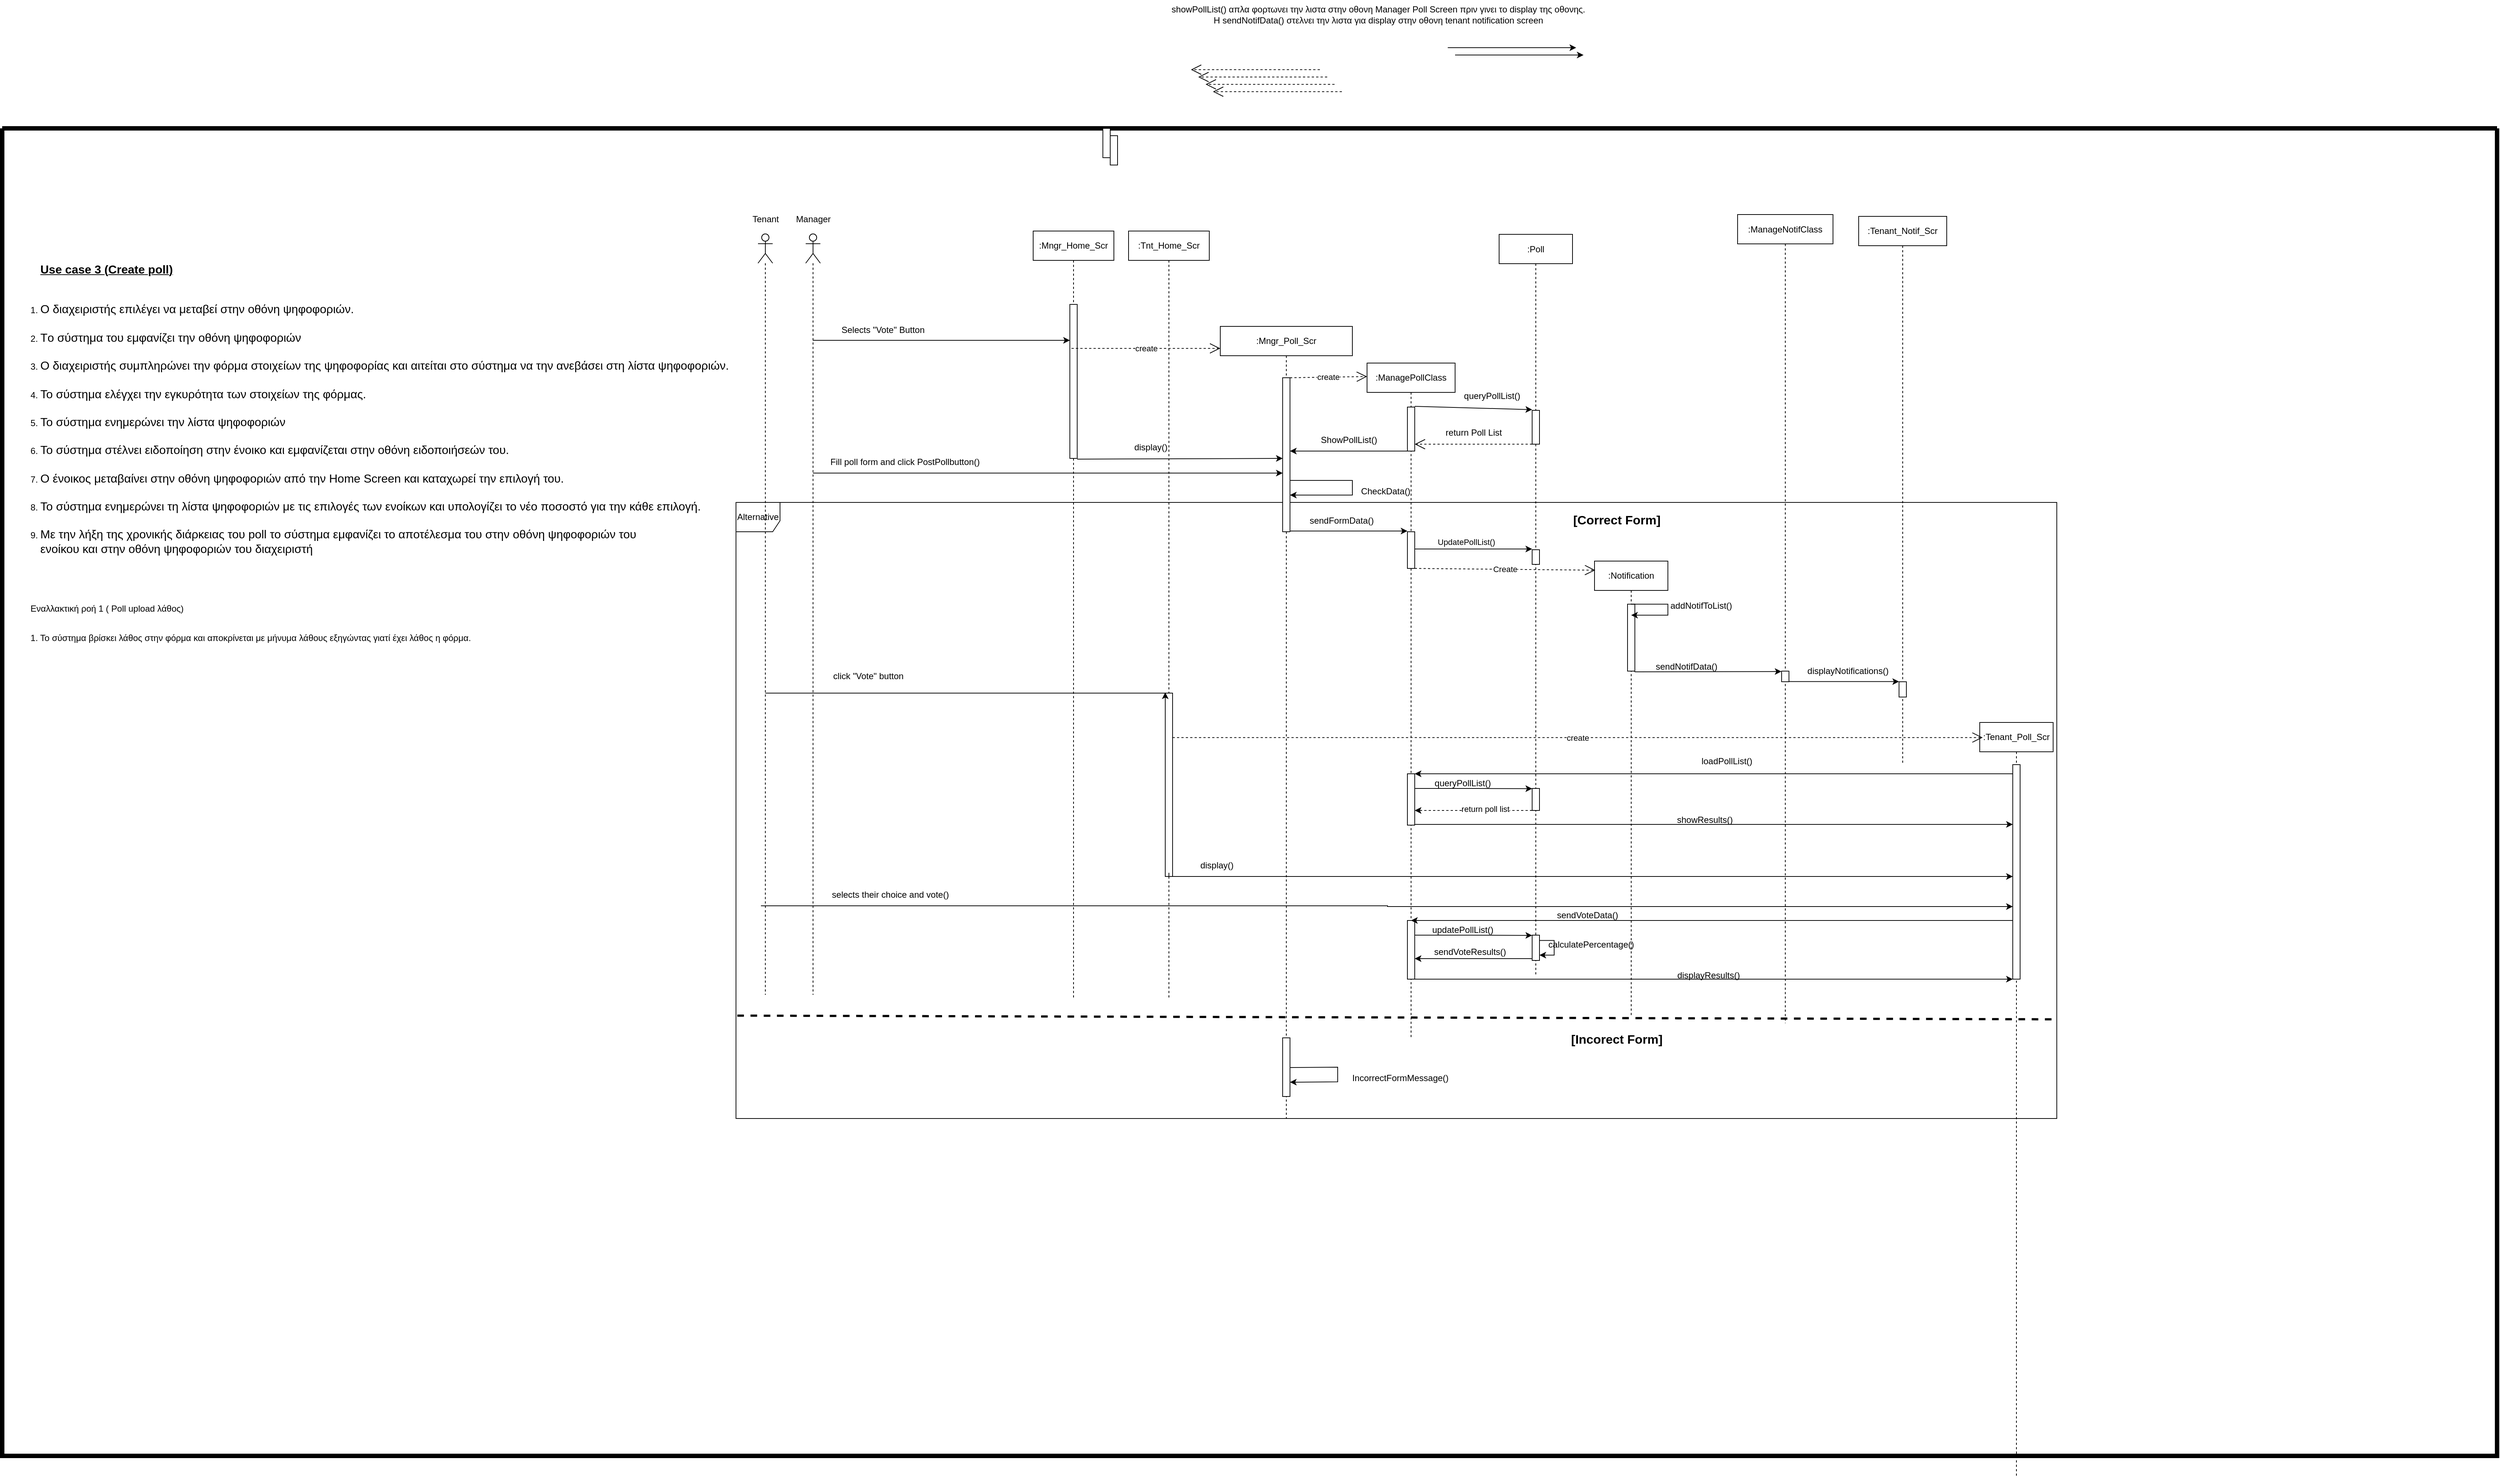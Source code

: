 <mxfile version="27.0.5">
  <diagram name="Page-1" id="coQrz9HvUkuHpYVKgYlH">
    <mxGraphModel dx="3683" dy="1966" grid="1" gridSize="10" guides="1" tooltips="1" connect="1" arrows="1" fold="1" page="1" pageScale="1" pageWidth="850" pageHeight="1100" math="0" shadow="0">
      <root>
        <mxCell id="0" />
        <mxCell id="1" parent="0" />
        <mxCell id="4DSJqVF6IeCHydDA3MtR-25" value="" style="endArrow=classic;html=1;rounded=0;entryX=0.5;entryY=0;entryDx=0;entryDy=0;entryPerimeter=0;" parent="1" edge="1">
          <mxGeometry width="50" height="50" relative="1" as="geometry">
            <mxPoint x="550" y="-180" as="sourcePoint" />
            <mxPoint x="725" y="-180" as="targetPoint" />
          </mxGeometry>
        </mxCell>
        <mxCell id="4DSJqVF6IeCHydDA3MtR-27" value="" style="endArrow=open;endSize=12;dashed=1;html=1;rounded=0;exitX=0;exitY=0.33;exitDx=0;exitDy=0;exitPerimeter=0;" parent="1" edge="1">
          <mxGeometry width="160" relative="1" as="geometry">
            <mxPoint x="375.68" y="-150.0" as="sourcePoint" />
            <mxPoint x="200.004" y="-150.0" as="targetPoint" />
          </mxGeometry>
        </mxCell>
        <mxCell id="4DSJqVF6IeCHydDA3MtR-58" value="" style="swimlane;startSize=0;strokeWidth=6;gradientColor=none;" parent="1" vertex="1">
          <mxGeometry x="-1420" y="-70" width="3400" height="1810" as="geometry" />
        </mxCell>
        <mxCell id="4DSJqVF6IeCHydDA3MtR-19" value=":Notification" style="shape=umlLifeline;perimeter=lifelinePerimeter;whiteSpace=wrap;html=1;container=1;dropTarget=0;collapsible=0;recursiveResize=0;outlineConnect=0;portConstraint=eastwest;newEdgeStyle={&quot;curved&quot;:0,&quot;rounded&quot;:0};points=[[0.01,0.02,0,0,0],[0.5,0.12,0,0,0]];" parent="4DSJqVF6IeCHydDA3MtR-58" vertex="1">
          <mxGeometry x="2170" y="590" width="100" height="620" as="geometry" />
        </mxCell>
        <mxCell id="F62w4GrTUmQ229fXhJbJ-42" value="" style="html=1;points=[[0,0,0,0,-1],[0,1,0,0,0],[1,0,0,0,-1],[1,1,0,0,0]];perimeter=orthogonalPerimeter;outlineConnect=0;targetShapes=umlLifeline;portConstraint=eastwest;newEdgeStyle={&quot;curved&quot;:0,&quot;rounded&quot;:0};" parent="4DSJqVF6IeCHydDA3MtR-19" vertex="1">
          <mxGeometry x="45" y="58.75" width="10" height="91.25" as="geometry" />
        </mxCell>
        <mxCell id="4DSJqVF6IeCHydDA3MtR-17" value=":Tenant_Notif_Scr" style="shape=umlLifeline;perimeter=lifelinePerimeter;whiteSpace=wrap;html=1;container=1;dropTarget=0;collapsible=0;recursiveResize=0;outlineConnect=0;portConstraint=eastwest;newEdgeStyle={&quot;curved&quot;:0,&quot;rounded&quot;:0};points=[[0,0.03,0,0,0]];" parent="4DSJqVF6IeCHydDA3MtR-58" vertex="1">
          <mxGeometry x="2530" y="120" width="120" height="747.5" as="geometry" />
        </mxCell>
        <mxCell id="4DSJqVF6IeCHydDA3MtR-18" value=":Tenant_Poll_Scr" style="shape=umlLifeline;perimeter=lifelinePerimeter;whiteSpace=wrap;html=1;container=1;dropTarget=0;collapsible=0;recursiveResize=0;outlineConnect=0;portConstraint=eastwest;newEdgeStyle={&quot;curved&quot;:0,&quot;rounded&quot;:0};points=[[0.04,0.02,0,0,0]];" parent="4DSJqVF6IeCHydDA3MtR-58" vertex="1">
          <mxGeometry x="2695" y="810" width="100" height="1030" as="geometry" />
        </mxCell>
        <mxCell id="F62w4GrTUmQ229fXhJbJ-16" value=":Mngr_Home_Scr" style="shape=umlLifeline;perimeter=lifelinePerimeter;whiteSpace=wrap;html=1;container=1;dropTarget=0;collapsible=0;recursiveResize=0;outlineConnect=0;portConstraint=eastwest;newEdgeStyle={&quot;curved&quot;:0,&quot;rounded&quot;:0};" parent="4DSJqVF6IeCHydDA3MtR-58" vertex="1">
          <mxGeometry x="1405" y="140" width="110" height="1047.5" as="geometry" />
        </mxCell>
        <mxCell id="F62w4GrTUmQ229fXhJbJ-17" value="" style="html=1;points=[[0,0,0,0,-1],[0,1,0,0,0],[1,0,0,0,-1],[1,1,0,0,0]];perimeter=orthogonalPerimeter;outlineConnect=0;targetShapes=umlLifeline;portConstraint=eastwest;newEdgeStyle={&quot;curved&quot;:0,&quot;rounded&quot;:0};" parent="F62w4GrTUmQ229fXhJbJ-16" vertex="1">
          <mxGeometry x="50" y="100" width="10" height="210" as="geometry" />
        </mxCell>
        <mxCell id="F62w4GrTUmQ229fXhJbJ-23" value="Selects &quot;Vote&quot; Button" style="text;html=1;align=center;verticalAlign=middle;resizable=0;points=[];autosize=1;strokeColor=none;fillColor=none;" parent="4DSJqVF6IeCHydDA3MtR-58" vertex="1">
          <mxGeometry x="1130" y="260" width="140" height="30" as="geometry" />
        </mxCell>
        <mxCell id="F62w4GrTUmQ229fXhJbJ-15" value="" style="endArrow=classic;html=1;rounded=0;exitX=1;exitY=1;exitDx=0;exitDy=0;exitPerimeter=0;entryX=0;entryY=0;entryDx=0;entryDy=-1;entryPerimeter=0;" parent="4DSJqVF6IeCHydDA3MtR-58" edge="1">
          <mxGeometry width="50" height="50" relative="1" as="geometry">
            <mxPoint x="1465.0" y="451" as="sourcePoint" />
            <mxPoint x="1745" y="450.0" as="targetPoint" />
          </mxGeometry>
        </mxCell>
        <mxCell id="F62w4GrTUmQ229fXhJbJ-25" value="create" style="endArrow=open;endSize=12;dashed=1;html=1;rounded=0;entryX=0;entryY=0.02;entryDx=0;entryDy=0;entryPerimeter=0;" parent="4DSJqVF6IeCHydDA3MtR-58" source="F62w4GrTUmQ229fXhJbJ-22" target="4DSJqVF6IeCHydDA3MtR-14" edge="1">
          <mxGeometry width="160" relative="1" as="geometry">
            <mxPoint x="1750" y="321" as="sourcePoint" />
            <mxPoint x="1910" y="320" as="targetPoint" />
          </mxGeometry>
        </mxCell>
        <mxCell id="F62w4GrTUmQ229fXhJbJ-26" value=":Poll" style="shape=umlLifeline;perimeter=lifelinePerimeter;whiteSpace=wrap;html=1;container=1;dropTarget=0;collapsible=0;recursiveResize=0;outlineConnect=0;portConstraint=eastwest;newEdgeStyle={&quot;curved&quot;:0,&quot;rounded&quot;:0};points=[[0,0.02,0,0,0]];" parent="4DSJqVF6IeCHydDA3MtR-58" vertex="1">
          <mxGeometry x="2040" y="144.5" width="100" height="1010" as="geometry" />
        </mxCell>
        <mxCell id="F62w4GrTUmQ229fXhJbJ-27" value="" style="html=1;points=[[0,0,0,0,-1],[0,1,0,0,0],[1,0,0,0,-1],[1,1,0,0,0]];perimeter=orthogonalPerimeter;outlineConnect=0;targetShapes=umlLifeline;portConstraint=eastwest;newEdgeStyle={&quot;curved&quot;:0,&quot;rounded&quot;:0};" parent="F62w4GrTUmQ229fXhJbJ-26" vertex="1">
          <mxGeometry x="45" y="240" width="10" height="46.12" as="geometry" />
        </mxCell>
        <mxCell id="F62w4GrTUmQ229fXhJbJ-37" value="" style="html=1;points=[[0,0,0,0,-1],[0,1,0,0,0],[1,0,0,0,-1],[1,1,0,0,0]];perimeter=orthogonalPerimeter;outlineConnect=0;targetShapes=umlLifeline;portConstraint=eastwest;newEdgeStyle={&quot;curved&quot;:0,&quot;rounded&quot;:0};" parent="F62w4GrTUmQ229fXhJbJ-26" vertex="1">
          <mxGeometry x="45" y="430" width="10" height="20" as="geometry" />
        </mxCell>
        <mxCell id="9UTA6uExSDnWXAiQnTBh-42" value="" style="html=1;points=[[0,0.01,0,0,0],[0,0.99,0,0,0],[1,0,0,0,0],[1,0.99,0,0,0]];perimeter=orthogonalPerimeter;outlineConnect=0;targetShapes=umlLifeline;portConstraint=eastwest;newEdgeStyle={&quot;curved&quot;:0,&quot;rounded&quot;:0};" vertex="1" parent="F62w4GrTUmQ229fXhJbJ-26">
          <mxGeometry x="45" y="955.5" width="10" height="34.5" as="geometry" />
        </mxCell>
        <mxCell id="9UTA6uExSDnWXAiQnTBh-45" style="edgeStyle=orthogonalEdgeStyle;rounded=0;orthogonalLoop=1;jettySize=auto;html=1;curved=0;" edge="1" parent="F62w4GrTUmQ229fXhJbJ-26" source="9UTA6uExSDnWXAiQnTBh-42" target="9UTA6uExSDnWXAiQnTBh-42">
          <mxGeometry relative="1" as="geometry" />
        </mxCell>
        <mxCell id="F62w4GrTUmQ229fXhJbJ-14" value="" style="endArrow=classic;html=1;rounded=0;entryX=0;entryY=0;entryDx=0;entryDy=-1;entryPerimeter=0;exitX=1;exitY=0;exitDx=0;exitDy=-1;exitPerimeter=0;" parent="4DSJqVF6IeCHydDA3MtR-58" source="F62w4GrTUmQ229fXhJbJ-21" target="F62w4GrTUmQ229fXhJbJ-27" edge="1">
          <mxGeometry width="50" height="50" relative="1" as="geometry">
            <mxPoint x="1920" y="380" as="sourcePoint" />
            <mxPoint x="2090" y="380" as="targetPoint" />
          </mxGeometry>
        </mxCell>
        <mxCell id="F62w4GrTUmQ229fXhJbJ-28" value="queryPollList()" style="text;html=1;align=center;verticalAlign=middle;resizable=0;points=[];autosize=1;strokeColor=none;fillColor=none;" parent="4DSJqVF6IeCHydDA3MtR-58" vertex="1">
          <mxGeometry x="1980" y="350" width="100" height="30" as="geometry" />
        </mxCell>
        <mxCell id="F62w4GrTUmQ229fXhJbJ-10" value="" style="endArrow=open;endSize=12;dashed=1;html=1;rounded=0;exitX=0;exitY=1;exitDx=0;exitDy=0;exitPerimeter=0;" parent="4DSJqVF6IeCHydDA3MtR-58" source="F62w4GrTUmQ229fXhJbJ-27" target="F62w4GrTUmQ229fXhJbJ-21" edge="1">
          <mxGeometry width="160" relative="1" as="geometry">
            <mxPoint x="2315.68" y="400.0" as="sourcePoint" />
            <mxPoint x="2140.004" y="400.0" as="targetPoint" />
          </mxGeometry>
        </mxCell>
        <mxCell id="F62w4GrTUmQ229fXhJbJ-29" value="return Poll List" style="text;html=1;align=center;verticalAlign=middle;resizable=0;points=[];autosize=1;strokeColor=none;fillColor=none;" parent="4DSJqVF6IeCHydDA3MtR-58" vertex="1">
          <mxGeometry x="1955" y="400" width="100" height="30" as="geometry" />
        </mxCell>
        <mxCell id="F62w4GrTUmQ229fXhJbJ-13" value="" style="endArrow=classic;html=1;rounded=0;exitX=0;exitY=1;exitDx=0;exitDy=0;exitPerimeter=0;" parent="4DSJqVF6IeCHydDA3MtR-58" source="F62w4GrTUmQ229fXhJbJ-21" target="F62w4GrTUmQ229fXhJbJ-22" edge="1">
          <mxGeometry width="50" height="50" relative="1" as="geometry">
            <mxPoint x="1670" y="-240" as="sourcePoint" />
            <mxPoint x="1845" y="-240" as="targetPoint" />
          </mxGeometry>
        </mxCell>
        <mxCell id="F62w4GrTUmQ229fXhJbJ-30" value="ShowPollList()" style="text;html=1;align=center;verticalAlign=middle;resizable=0;points=[];autosize=1;strokeColor=none;fillColor=none;" parent="4DSJqVF6IeCHydDA3MtR-58" vertex="1">
          <mxGeometry x="1785" y="410" width="100" height="30" as="geometry" />
        </mxCell>
        <mxCell id="F62w4GrTUmQ229fXhJbJ-12" value="" style="endArrow=classic;html=1;rounded=0;" parent="4DSJqVF6IeCHydDA3MtR-58" edge="1">
          <mxGeometry width="50" height="50" relative="1" as="geometry">
            <mxPoint x="1104.894" y="470" as="sourcePoint" />
            <mxPoint x="1745.0" y="470" as="targetPoint" />
          </mxGeometry>
        </mxCell>
        <mxCell id="F62w4GrTUmQ229fXhJbJ-31" value="Fill poll form and click PostPollbutton()" style="text;html=1;align=center;verticalAlign=middle;resizable=0;points=[];autosize=1;strokeColor=none;fillColor=none;" parent="4DSJqVF6IeCHydDA3MtR-58" vertex="1">
          <mxGeometry x="1115" y="440" width="230" height="30" as="geometry" />
        </mxCell>
        <mxCell id="F62w4GrTUmQ229fXhJbJ-33" value="CheckData()" style="text;html=1;align=center;verticalAlign=middle;resizable=0;points=[];autosize=1;strokeColor=none;fillColor=none;" parent="4DSJqVF6IeCHydDA3MtR-58" vertex="1">
          <mxGeometry x="1840" y="480" width="90" height="30" as="geometry" />
        </mxCell>
        <mxCell id="F62w4GrTUmQ229fXhJbJ-35" value="" style="endArrow=classic;html=1;rounded=0;entryX=0;entryY=0;entryDx=0;entryDy=-1;entryPerimeter=0;" parent="4DSJqVF6IeCHydDA3MtR-58" source="F62w4GrTUmQ229fXhJbJ-22" target="F62w4GrTUmQ229fXhJbJ-18" edge="1">
          <mxGeometry width="50" height="50" relative="1" as="geometry">
            <mxPoint x="1765" y="550" as="sourcePoint" />
            <mxPoint x="1870" y="550" as="targetPoint" />
          </mxGeometry>
        </mxCell>
        <mxCell id="F62w4GrTUmQ229fXhJbJ-34" value="" style="endArrow=classic;html=1;rounded=0;entryX=0;entryY=0;entryDx=0;entryDy=-1;entryPerimeter=0;" parent="4DSJqVF6IeCHydDA3MtR-58" edge="1" target="F62w4GrTUmQ229fXhJbJ-37" source="F62w4GrTUmQ229fXhJbJ-18">
          <mxGeometry width="50" height="50" relative="1" as="geometry">
            <mxPoint x="1930" y="574" as="sourcePoint" />
            <mxPoint x="2095" y="570" as="targetPoint" />
          </mxGeometry>
        </mxCell>
        <mxCell id="F62w4GrTUmQ229fXhJbJ-38" value="UpdatePollList()" style="edgeLabel;html=1;align=center;verticalAlign=middle;resizable=0;points=[];" parent="F62w4GrTUmQ229fXhJbJ-34" vertex="1" connectable="0">
          <mxGeometry x="-0.115" y="10" relative="1" as="geometry">
            <mxPoint x="-1" as="offset" />
          </mxGeometry>
        </mxCell>
        <mxCell id="F62w4GrTUmQ229fXhJbJ-39" value="Create" style="endArrow=open;endSize=12;dashed=1;html=1;rounded=0;entryX=0.01;entryY=0.02;entryDx=0;entryDy=0;entryPerimeter=0;exitX=1;exitY=1;exitDx=0;exitDy=0;exitPerimeter=0;" parent="4DSJqVF6IeCHydDA3MtR-58" source="F62w4GrTUmQ229fXhJbJ-18" target="4DSJqVF6IeCHydDA3MtR-19" edge="1">
          <mxGeometry width="160" relative="1" as="geometry">
            <mxPoint x="1970" y="610" as="sourcePoint" />
            <mxPoint x="2140" y="610" as="targetPoint" />
          </mxGeometry>
        </mxCell>
        <mxCell id="F62w4GrTUmQ229fXhJbJ-40" style="edgeStyle=orthogonalEdgeStyle;rounded=0;orthogonalLoop=1;jettySize=auto;html=1;curved=0;exitX=1;exitY=0;exitDx=0;exitDy=5;exitPerimeter=0;" parent="4DSJqVF6IeCHydDA3MtR-58" edge="1">
          <mxGeometry relative="1" as="geometry">
            <mxPoint x="2220" y="648.75" as="sourcePoint" />
            <mxPoint x="2220" y="663.75" as="targetPoint" />
            <Array as="points">
              <mxPoint x="2270" y="648.75" />
              <mxPoint x="2270" y="663.75" />
              <mxPoint x="2220" y="663.75" />
            </Array>
          </mxGeometry>
        </mxCell>
        <mxCell id="F62w4GrTUmQ229fXhJbJ-41" value="addNotifToList()" style="text;html=1;align=center;verticalAlign=middle;resizable=0;points=[];autosize=1;strokeColor=none;fillColor=none;" parent="4DSJqVF6IeCHydDA3MtR-58" vertex="1">
          <mxGeometry x="2260" y="636.25" width="110" height="30" as="geometry" />
        </mxCell>
        <mxCell id="F62w4GrTUmQ229fXhJbJ-51" value=":&lt;span style=&quot;text-wrap-mode: nowrap;&quot;&gt;ManageNotifClass&lt;/span&gt;" style="shape=umlLifeline;perimeter=lifelinePerimeter;whiteSpace=wrap;html=1;container=1;dropTarget=0;collapsible=0;recursiveResize=0;outlineConnect=0;portConstraint=eastwest;newEdgeStyle={&quot;curved&quot;:0,&quot;rounded&quot;:0};" parent="4DSJqVF6IeCHydDA3MtR-58" vertex="1">
          <mxGeometry x="2365" y="117.5" width="130" height="1102.5" as="geometry" />
        </mxCell>
        <mxCell id="F62w4GrTUmQ229fXhJbJ-50" value="sendNotifData()" style="text;html=1;align=center;verticalAlign=middle;resizable=0;points=[];autosize=1;strokeColor=none;fillColor=none;" parent="4DSJqVF6IeCHydDA3MtR-58" vertex="1">
          <mxGeometry x="2240" y="718.87" width="110" height="30" as="geometry" />
        </mxCell>
        <mxCell id="F62w4GrTUmQ229fXhJbJ-52" style="edgeStyle=orthogonalEdgeStyle;rounded=0;orthogonalLoop=1;jettySize=auto;html=1;curved=0;exitX=1;exitY=1;exitDx=0;exitDy=0;exitPerimeter=0;entryX=-0.027;entryY=0.037;entryDx=0;entryDy=0;entryPerimeter=0;" parent="4DSJqVF6IeCHydDA3MtR-58" source="F62w4GrTUmQ229fXhJbJ-42" target="F62w4GrTUmQ229fXhJbJ-46" edge="1">
          <mxGeometry relative="1" as="geometry">
            <mxPoint x="2230" y="740" as="sourcePoint" />
            <mxPoint x="2430" y="740" as="targetPoint" />
            <Array as="points">
              <mxPoint x="2230" y="741" />
              <mxPoint x="2328" y="741" />
            </Array>
          </mxGeometry>
        </mxCell>
        <mxCell id="9UTA6uExSDnWXAiQnTBh-10" value="&lt;div&gt;&lt;br&gt;&lt;/div&gt;&lt;div&gt;&lt;br&gt;&lt;/div&gt;" style="edgeLabel;html=1;align=center;verticalAlign=middle;resizable=0;points=[];" vertex="1" connectable="0" parent="F62w4GrTUmQ229fXhJbJ-52">
          <mxGeometry x="0.437" relative="1" as="geometry">
            <mxPoint as="offset" />
          </mxGeometry>
        </mxCell>
        <mxCell id="F62w4GrTUmQ229fXhJbJ-49" value="displayNotifications()" style="text;html=1;align=center;verticalAlign=middle;resizable=0;points=[];autosize=1;strokeColor=none;fillColor=none;" parent="4DSJqVF6IeCHydDA3MtR-58" vertex="1">
          <mxGeometry x="2450" y="724.5" width="130" height="30" as="geometry" />
        </mxCell>
        <mxCell id="4DSJqVF6IeCHydDA3MtR-29" value="Alternative" style="shape=umlFrame;whiteSpace=wrap;html=1;pointerEvents=0;width=60;height=40;" parent="4DSJqVF6IeCHydDA3MtR-58" vertex="1">
          <mxGeometry x="1000" y="510" width="1800" height="840" as="geometry" />
        </mxCell>
        <mxCell id="4DSJqVF6IeCHydDA3MtR-31" value="" style="endArrow=none;dashed=1;html=1;rounded=0;exitX=0.001;exitY=0.833;exitDx=0;exitDy=0;exitPerimeter=0;entryX=0.999;entryY=0.839;entryDx=0;entryDy=0;entryPerimeter=0;strokeWidth=3;" parent="4DSJqVF6IeCHydDA3MtR-58" source="4DSJqVF6IeCHydDA3MtR-29" edge="1" target="4DSJqVF6IeCHydDA3MtR-29">
          <mxGeometry width="50" height="50" relative="1" as="geometry">
            <mxPoint x="1460" y="1220" as="sourcePoint" />
            <mxPoint x="2470" y="1220" as="targetPoint" />
            <Array as="points" />
          </mxGeometry>
        </mxCell>
        <mxCell id="F62w4GrTUmQ229fXhJbJ-80" value="&lt;font style=&quot;font-size: 17px;&quot;&gt;&lt;b style=&quot;&quot;&gt;[Correct Form]&lt;/b&gt;&lt;/font&gt;" style="text;html=1;align=center;verticalAlign=middle;resizable=0;points=[];autosize=1;strokeColor=none;fillColor=none;" parent="4DSJqVF6IeCHydDA3MtR-58" vertex="1">
          <mxGeometry x="2130" y="520" width="140" height="30" as="geometry" />
        </mxCell>
        <mxCell id="F62w4GrTUmQ229fXhJbJ-82" value="&lt;b style=&quot;font-size: 17px;&quot;&gt;[Incorect Form]&lt;/b&gt;" style="text;html=1;align=center;verticalAlign=middle;resizable=0;points=[];autosize=1;strokeColor=none;fillColor=none;" parent="4DSJqVF6IeCHydDA3MtR-58" vertex="1">
          <mxGeometry x="2125" y="1227.5" width="150" height="30" as="geometry" />
        </mxCell>
        <mxCell id="4DSJqVF6IeCHydDA3MtR-10" value="" style="shape=umlLifeline;perimeter=lifelinePerimeter;whiteSpace=wrap;html=1;container=1;dropTarget=0;collapsible=0;recursiveResize=0;outlineConnect=0;portConstraint=eastwest;newEdgeStyle={&quot;curved&quot;:0,&quot;rounded&quot;:0};participant=umlActor;" parent="4DSJqVF6IeCHydDA3MtR-58" vertex="1">
          <mxGeometry x="1095" y="143.87" width="20" height="1037.5" as="geometry" />
        </mxCell>
        <mxCell id="4DSJqVF6IeCHydDA3MtR-12" value="" style="shape=umlLifeline;perimeter=lifelinePerimeter;whiteSpace=wrap;html=1;container=1;dropTarget=0;collapsible=0;recursiveResize=0;outlineConnect=0;portConstraint=eastwest;newEdgeStyle={&quot;curved&quot;:0,&quot;rounded&quot;:0};participant=umlActor;points=[[0.58,0.7,0,0,0]];" parent="4DSJqVF6IeCHydDA3MtR-58" vertex="1">
          <mxGeometry x="1030" y="143.87" width="20" height="1037.5" as="geometry" />
        </mxCell>
        <mxCell id="4DSJqVF6IeCHydDA3MtR-13" value="Tenant" style="text;html=1;align=center;verticalAlign=middle;resizable=0;points=[];autosize=1;strokeColor=none;fillColor=none;" parent="4DSJqVF6IeCHydDA3MtR-58" vertex="1">
          <mxGeometry x="1010" y="108.87" width="60" height="30" as="geometry" />
        </mxCell>
        <mxCell id="4DSJqVF6IeCHydDA3MtR-23" value="" style="endArrow=classic;html=1;rounded=0;entryX=0;entryY=0;entryDx=0;entryDy=-1;entryPerimeter=0;" parent="4DSJqVF6IeCHydDA3MtR-58" edge="1">
          <mxGeometry width="50" height="50" relative="1" as="geometry">
            <mxPoint x="1104.7" y="289" as="sourcePoint" />
            <mxPoint x="1455" y="289" as="targetPoint" />
          </mxGeometry>
        </mxCell>
        <mxCell id="4DSJqVF6IeCHydDA3MtR-11" value="Manager" style="text;html=1;align=center;verticalAlign=middle;resizable=0;points=[];autosize=1;strokeColor=none;fillColor=none;" parent="4DSJqVF6IeCHydDA3MtR-58" vertex="1">
          <mxGeometry x="1070" y="108.87" width="70" height="30" as="geometry" />
        </mxCell>
        <mxCell id="9UTA6uExSDnWXAiQnTBh-2" value=":Tnt_Home_Scr" style="shape=umlLifeline;perimeter=lifelinePerimeter;whiteSpace=wrap;html=1;container=1;dropTarget=0;collapsible=0;recursiveResize=0;outlineConnect=0;portConstraint=eastwest;newEdgeStyle={&quot;curved&quot;:0,&quot;rounded&quot;:0};" vertex="1" parent="4DSJqVF6IeCHydDA3MtR-58">
          <mxGeometry x="1535" y="140" width="110" height="1047.5" as="geometry" />
        </mxCell>
        <mxCell id="9UTA6uExSDnWXAiQnTBh-13" value="" style="html=1;points=[[0,0,0,0,-1],[0,1,0,0,0],[1,0,0,0,-1],[1,1,0,0,0]];perimeter=orthogonalPerimeter;outlineConnect=0;targetShapes=umlLifeline;portConstraint=eastwest;newEdgeStyle={&quot;curved&quot;:0,&quot;rounded&quot;:0};" vertex="1" parent="9UTA6uExSDnWXAiQnTBh-2">
          <mxGeometry x="50" y="630" width="10" height="250" as="geometry" />
        </mxCell>
        <mxCell id="F62w4GrTUmQ229fXhJbJ-24" value="display()" style="text;html=1;align=center;verticalAlign=middle;resizable=0;points=[];autosize=1;strokeColor=none;fillColor=none;" parent="4DSJqVF6IeCHydDA3MtR-58" vertex="1">
          <mxGeometry x="1530" y="420" width="70" height="30" as="geometry" />
        </mxCell>
        <mxCell id="F62w4GrTUmQ229fXhJbJ-36" value="sendFormData()" style="text;html=1;align=center;verticalAlign=middle;resizable=0;points=[];autosize=1;strokeColor=none;fillColor=none;" parent="4DSJqVF6IeCHydDA3MtR-58" vertex="1">
          <mxGeometry x="1770" y="520" width="110" height="30" as="geometry" />
        </mxCell>
        <mxCell id="4DSJqVF6IeCHydDA3MtR-1" value="&lt;ol type=&quot;1&quot; start=&quot;1&quot; style=&quot;margin-top:0in&quot;&gt;&lt;font style=&quot;font-size: 16px;&quot;&gt;&lt;p class=&quot;MsoNormal&quot;&gt;&lt;b&gt;&lt;u&gt;&lt;br&gt;Use&lt;/u&gt;&lt;/b&gt;&lt;b&gt;&lt;u&gt; case&lt;/u&gt;&lt;/b&gt;&lt;b&gt;&lt;u&gt;&lt;span lang=&quot;EL&quot;&gt; 3 (&lt;/span&gt;Create&lt;/u&gt;&lt;/b&gt;&lt;b&gt;&lt;u&gt; poll&lt;/u&gt;&lt;/b&gt;&lt;span style=&quot;&quot; lang=&quot;EL&quot;&gt;&lt;u style=&quot;font-weight: bold;&quot;&gt;)&lt;/u&gt;&lt;br&gt;&lt;br&gt;&lt;/span&gt;&lt;/p&gt; &lt;/font&gt;&lt;li style=&quot;color: black;&quot; class=&quot;MsoNormal&quot;&gt;&lt;span lang=&quot;EL&quot;&gt;&lt;font style=&quot;font-size: 16px;&quot;&gt;Ο διαχειριστής επιλέγει να μεταβεί στην οθόνη ψηφοφοριών.&lt;/font&gt;&lt;/span&gt;&lt;/li&gt;&lt;font style=&quot;font-size: 16px;&quot;&gt;&lt;br&gt; &lt;/font&gt;&lt;li style=&quot;color: black;&quot; class=&quot;MsoNormal&quot;&gt;&lt;font style=&quot;font-size: 16px;&quot;&gt;T&lt;span lang=&quot;EL&quot;&gt;ο σύστημα του εμφανίζει την οθόνη ψηφοφοριών&lt;/span&gt;&lt;/font&gt;&lt;/li&gt;&lt;font style=&quot;font-size: 16px;&quot;&gt;&lt;br&gt; &lt;/font&gt;&lt;li style=&quot;color: black;&quot; class=&quot;MsoNormal&quot;&gt;&lt;span lang=&quot;EL&quot;&gt;&lt;font style=&quot;font-size: 16px;&quot;&gt;Ο διαχειριστής συμπληρώνει την φόρμα στοιχείων της ψηφοφορίας και αιτείται στο σύστημα να την ανεβάσει στη λίστα ψηφοφοριών.&lt;/font&gt;&lt;/span&gt;&lt;/li&gt;&lt;font style=&quot;font-size: 16px;&quot;&gt;&lt;br&gt; &lt;/font&gt;&lt;li style=&quot;color: black;&quot; class=&quot;MsoNormal&quot;&gt;&lt;span lang=&quot;EL&quot;&gt;&lt;font style=&quot;font-size: 16px;&quot;&gt;Το σύστημα ελέγχει την εγκυρότητα των στοιχείων της φόρμας.&lt;/font&gt;&lt;/span&gt;&lt;/li&gt;&lt;font style=&quot;font-size: 16px;&quot;&gt;&lt;br&gt; &lt;/font&gt;&lt;li style=&quot;color: black;&quot; class=&quot;MsoNormal&quot;&gt;&lt;span lang=&quot;EL&quot;&gt;&lt;font style=&quot;font-size: 16px;&quot;&gt;Το σύστημα ενημερώνει την λίστα ψηφοφοριών&lt;/font&gt;&lt;/span&gt;&lt;/li&gt;&lt;font style=&quot;font-size: 16px;&quot;&gt;&lt;br&gt; &lt;/font&gt;&lt;li style=&quot;color: black;&quot; class=&quot;MsoNormal&quot;&gt;&lt;span lang=&quot;EL&quot;&gt;&lt;font style=&quot;font-size: 16px;&quot;&gt;Το σύστημα στέλνει ειδοποίηση στην ένοικο και εμφανίζεται στην οθόνη ειδοποιήσεών του.&lt;/font&gt;&lt;/span&gt;&lt;/li&gt;&lt;font style=&quot;font-size: 16px;&quot;&gt;&lt;br&gt; &lt;/font&gt;&lt;li class=&quot;MsoNormal&quot;&gt;&lt;span style=&quot;&quot; lang=&quot;EL&quot;&gt;&lt;font style=&quot;font-size: 16px;&quot;&gt;&lt;font style=&quot;color: light-dark(rgb(0, 0, 0), rgb(255, 255, 255));&quot;&gt;Ο ένοικος μεταβαίνει στην οθόνη ψηφοφοριών από την &lt;/font&gt;&lt;font style=&quot;color: light-dark(rgb(0, 0, 0), rgb(68, 118, 255));&quot;&gt;Home Screen&lt;/font&gt;&lt;font style=&quot;color: light-dark(rgb(0, 0, 0), rgb(255, 255, 255));&quot;&gt; και καταχωρεί την επιλογή του.&lt;/font&gt;&lt;/font&gt;&lt;/span&gt;&lt;/li&gt;&lt;font style=&quot;font-size: 16px;&quot;&gt;&lt;br&gt; &lt;/font&gt;&lt;li style=&quot;color: black;&quot; class=&quot;MsoNormal&quot;&gt;&lt;span lang=&quot;EL&quot;&gt;&lt;font style=&quot;font-size: 16px;&quot;&gt;Το σύστημα ενημερώνει τη λίστα ψηφοφοριών με τις επιλογές των ενοίκων και υπολογίζει το νέο ποσοστό για την κάθε επιλογή.&lt;/font&gt;&lt;/span&gt;&lt;/li&gt;&lt;font style=&quot;font-size: 16px;&quot;&gt;&lt;br&gt; &lt;/font&gt;&lt;li style=&quot;color: black;&quot; class=&quot;MsoNormal&quot;&gt;&lt;font style=&quot;font-size: 16px;&quot;&gt;&lt;span lang=&quot;EL&quot;&gt;Με την λήξη της χρονικής διάρκειας του &lt;/span&gt;poll&lt;span lang=&quot;EL&quot;&gt; το σύστημα εμφανίζει το αποτέλεσμα του στην οθόνη ψηφοφοριών του&lt;br&gt;     ενοίκου και στην οθόνη ψηφοφοριών του διαχειριστή&lt;/span&gt;&lt;/font&gt;&lt;/li&gt;&lt;/ol&gt;&lt;div&gt;&lt;font color=&quot;#ededed&quot;&gt;&lt;span style=&quot;font-size: 16px;&quot;&gt;&lt;br&gt;&lt;/span&gt;&lt;/font&gt;&lt;/div&gt;&lt;div&gt;&lt;font color=&quot;#ededed&quot;&gt;&lt;span style=&quot;font-size: 16px;&quot;&gt;&lt;span style=&quot;white-space: pre;&quot;&gt;&#x9;&lt;/span&gt;&lt;br&gt;&lt;/span&gt;&lt;/font&gt;&lt;span style=&quot;background-color: transparent; color: black;&quot; lang=&quot;EL&quot;&gt;&lt;span style=&quot;white-space: pre;&quot;&gt;&lt;br&gt;&lt;/span&gt;&lt;/span&gt;&lt;/div&gt;&lt;div&gt;&lt;span style=&quot;background-color: transparent; color: black;&quot; lang=&quot;EL&quot;&gt;&lt;span style=&quot;white-space: pre;&quot;&gt;&#x9;&lt;/span&gt;Εναλλακτική ροή 1 ( &lt;/span&gt;&lt;span style=&quot;background-color: transparent; color: black;&quot;&gt;Poll&lt;/span&gt;&lt;span style=&quot;background-color: transparent; color: black;&quot;&gt; &lt;/span&gt;&lt;span style=&quot;background-color: transparent; color: black;&quot;&gt;upload&lt;/span&gt;&lt;span style=&quot;background-color: transparent; color: black;&quot;&gt; &lt;span lang=&quot;EL&quot;&gt;λάθος)&lt;/span&gt;&lt;/span&gt;&lt;/div&gt;&lt;br&gt;&lt;p class=&quot;MsoNormal&quot;&gt;&lt;span style=&quot;color: black;&quot; lang=&quot;EL&quot;&gt;&lt;span style=&quot;white-space: pre;&quot;&gt;&#x9;&lt;/span&gt;1. Το σύστημα βρίσκει λάθος στην φόρμα και αποκρίνεται με μήνυμα λάθους εξηγώντας γιατί έχει λάθος η φόρμα.&amp;nbsp;&lt;/span&gt;&lt;span style=&quot;color: black;&quot;&gt;&lt;/span&gt;&lt;/p&gt;&lt;ol type=&quot;1&quot; start=&quot;1&quot; style=&quot;margin-top:0in&quot;&gt;&lt;br&gt;&lt;/ol&gt;" style="text;html=1;align=left;verticalAlign=middle;resizable=0;points=[];autosize=1;strokeColor=none;fillColor=none;" parent="4DSJqVF6IeCHydDA3MtR-58" vertex="1">
          <mxGeometry x="10" y="138.87" width="1000" height="610" as="geometry" />
        </mxCell>
        <mxCell id="9UTA6uExSDnWXAiQnTBh-12" style="edgeStyle=orthogonalEdgeStyle;rounded=0;orthogonalLoop=1;jettySize=auto;html=1;curved=0;" edge="1" parent="4DSJqVF6IeCHydDA3MtR-58">
          <mxGeometry relative="1" as="geometry">
            <mxPoint x="2435" y="754.31" as="sourcePoint" />
            <mxPoint x="2585" y="754.31" as="targetPoint" />
            <Array as="points">
              <mxPoint x="2470" y="754.31" />
              <mxPoint x="2470" y="754.31" />
            </Array>
          </mxGeometry>
        </mxCell>
        <mxCell id="F62w4GrTUmQ229fXhJbJ-46" value="" style="html=1;points=[[0,0,0,0,-1],[0,1,0,0,-5],[1,0,0,0,5],[1,1,0,0,-5]];perimeter=orthogonalPerimeter;outlineConnect=0;targetShapes=umlLifeline;portConstraint=eastwest;newEdgeStyle={&quot;curved&quot;:0,&quot;rounded&quot;:0};" parent="4DSJqVF6IeCHydDA3MtR-58" vertex="1">
          <mxGeometry x="2425" y="740" width="10" height="14.5" as="geometry" />
        </mxCell>
        <mxCell id="F62w4GrTUmQ229fXhJbJ-47" value="" style="html=1;points=[[0,0.05,0,0,0],[0,1,0,0,-5],[1,0,0,0,5],[1,1,0,0,-5]];perimeter=orthogonalPerimeter;outlineConnect=0;targetShapes=umlLifeline;portConstraint=eastwest;newEdgeStyle={&quot;curved&quot;:0,&quot;rounded&quot;:0};" parent="4DSJqVF6IeCHydDA3MtR-58" vertex="1">
          <mxGeometry x="2585" y="754.5" width="10" height="20.87" as="geometry" />
        </mxCell>
        <mxCell id="9UTA6uExSDnWXAiQnTBh-14" style="edgeStyle=orthogonalEdgeStyle;rounded=0;orthogonalLoop=1;jettySize=auto;html=1;curved=0;entryX=0;entryY=0;entryDx=0;entryDy=-1;entryPerimeter=0;" edge="1" parent="4DSJqVF6IeCHydDA3MtR-58" source="4DSJqVF6IeCHydDA3MtR-12" target="9UTA6uExSDnWXAiQnTBh-13">
          <mxGeometry relative="1" as="geometry">
            <Array as="points">
              <mxPoint x="1585" y="770" />
            </Array>
          </mxGeometry>
        </mxCell>
        <mxCell id="9UTA6uExSDnWXAiQnTBh-15" value="click &quot;Vote&quot; button" style="text;html=1;align=center;verticalAlign=middle;resizable=0;points=[];autosize=1;strokeColor=none;fillColor=none;" vertex="1" parent="4DSJqVF6IeCHydDA3MtR-58">
          <mxGeometry x="1120" y="732.25" width="120" height="30" as="geometry" />
        </mxCell>
        <mxCell id="9UTA6uExSDnWXAiQnTBh-16" value="create" style="endArrow=open;endSize=12;dashed=1;html=1;rounded=0;entryX=0.04;entryY=0.02;entryDx=0;entryDy=0;entryPerimeter=0;" edge="1" parent="4DSJqVF6IeCHydDA3MtR-58" source="9UTA6uExSDnWXAiQnTBh-13" target="4DSJqVF6IeCHydDA3MtR-18">
          <mxGeometry width="160" relative="1" as="geometry">
            <mxPoint x="1593.833" y="810" as="sourcePoint" />
            <mxPoint x="2275" y="810" as="targetPoint" />
          </mxGeometry>
        </mxCell>
        <mxCell id="F62w4GrTUmQ229fXhJbJ-84" value="IncorrectFormMessage()" style="text;html=1;align=center;verticalAlign=middle;resizable=0;points=[];autosize=1;strokeColor=none;fillColor=none;" parent="4DSJqVF6IeCHydDA3MtR-58" vertex="1">
          <mxGeometry x="1830" y="1280" width="150" height="30" as="geometry" />
        </mxCell>
        <mxCell id="9UTA6uExSDnWXAiQnTBh-20" value="" style="group" vertex="1" connectable="0" parent="4DSJqVF6IeCHydDA3MtR-58">
          <mxGeometry x="1860" y="320" width="120" height="920" as="geometry" />
        </mxCell>
        <mxCell id="4DSJqVF6IeCHydDA3MtR-14" value=":ManagePollClass" style="shape=umlLifeline;perimeter=lifelinePerimeter;whiteSpace=wrap;html=1;container=0;dropTarget=0;collapsible=0;recursiveResize=0;outlineConnect=0;portConstraint=eastwest;newEdgeStyle={&quot;curved&quot;:0,&quot;rounded&quot;:0};points=[[0,0.02,0,0,0]];" parent="9UTA6uExSDnWXAiQnTBh-20" vertex="1">
          <mxGeometry width="120" height="920" as="geometry" />
        </mxCell>
        <mxCell id="F62w4GrTUmQ229fXhJbJ-21" value="" style="html=1;points=[[0,0,0,0,-1],[0,1,0,0,0],[1,0,0,0,-1],[1,1,0,0,0]];perimeter=orthogonalPerimeter;outlineConnect=0;targetShapes=umlLifeline;portConstraint=eastwest;newEdgeStyle={&quot;curved&quot;:0,&quot;rounded&quot;:0};" parent="9UTA6uExSDnWXAiQnTBh-20" vertex="1">
          <mxGeometry x="55" y="60" width="10" height="60" as="geometry" />
        </mxCell>
        <mxCell id="F62w4GrTUmQ229fXhJbJ-18" value="" style="html=1;points=[[0,0,0,0,-1],[0,1,0,0,0],[1,0,0,0,-1],[1,1,0,0,0]];perimeter=orthogonalPerimeter;outlineConnect=0;targetShapes=umlLifeline;portConstraint=eastwest;newEdgeStyle={&quot;curved&quot;:0,&quot;rounded&quot;:0};" parent="9UTA6uExSDnWXAiQnTBh-20" vertex="1">
          <mxGeometry x="55" y="230" width="10" height="50" as="geometry" />
        </mxCell>
        <mxCell id="9UTA6uExSDnWXAiQnTBh-22" value="" style="html=1;points=[[0,0.01,0,0,0],[0,0.99,0,0,0],[1,0,0,0,0],[1,0.99,0,0,0]];perimeter=orthogonalPerimeter;outlineConnect=0;targetShapes=umlLifeline;portConstraint=eastwest;newEdgeStyle={&quot;curved&quot;:0,&quot;rounded&quot;:0};" vertex="1" parent="9UTA6uExSDnWXAiQnTBh-20">
          <mxGeometry x="55" y="560" width="10" height="70" as="geometry" />
        </mxCell>
        <mxCell id="9UTA6uExSDnWXAiQnTBh-38" value="" style="html=1;points=[[0,0.01,0,0,0],[0,0.99,0,0,0],[0.9,0.69,0,0,0],[0.95,0.58,0,0,0],[1,0,0,0,0],[1,0.99,0,0,0]];perimeter=orthogonalPerimeter;outlineConnect=0;targetShapes=umlLifeline;portConstraint=eastwest;newEdgeStyle={&quot;curved&quot;:0,&quot;rounded&quot;:0};" vertex="1" parent="9UTA6uExSDnWXAiQnTBh-20">
          <mxGeometry x="55" y="760" width="10" height="80" as="geometry" />
        </mxCell>
        <mxCell id="4DSJqVF6IeCHydDA3MtR-20" value=":Mngr_Poll_Scr" style="shape=umlLifeline;perimeter=lifelinePerimeter;whiteSpace=wrap;html=1;container=0;dropTarget=0;collapsible=0;recursiveResize=0;outlineConnect=0;portConstraint=eastwest;newEdgeStyle={&quot;curved&quot;:0,&quot;rounded&quot;:0};points=[[0.01,0.01,0,0,0]];" parent="4DSJqVF6IeCHydDA3MtR-58" vertex="1">
          <mxGeometry x="1660" y="270" width="180" height="1080" as="geometry" />
        </mxCell>
        <mxCell id="9UTA6uExSDnWXAiQnTBh-1" value="" style="html=1;points=[[0,0,0,0,5],[0,1,0,0,-5],[1,0,0,0,5],[1,1,0,0,-5]];perimeter=orthogonalPerimeter;outlineConnect=0;targetShapes=umlLifeline;portConstraint=eastwest;newEdgeStyle={&quot;curved&quot;:0,&quot;rounded&quot;:0};" vertex="1" parent="4DSJqVF6IeCHydDA3MtR-20">
          <mxGeometry x="85" y="970" width="10" height="80" as="geometry" />
        </mxCell>
        <mxCell id="F62w4GrTUmQ229fXhJbJ-83" value="" style="endArrow=classic;html=1;rounded=0;" parent="4DSJqVF6IeCHydDA3MtR-20" edge="1">
          <mxGeometry width="50" height="50" relative="1" as="geometry">
            <mxPoint x="95" y="1010.5" as="sourcePoint" />
            <mxPoint x="95" y="1030.5" as="targetPoint" />
            <Array as="points">
              <mxPoint x="160" y="1010" />
              <mxPoint x="160" y="1030" />
            </Array>
          </mxGeometry>
        </mxCell>
        <mxCell id="F62w4GrTUmQ229fXhJbJ-22" value="" style="html=1;points=[[0,0,0,0,-1],[0,1,0,0,0],[1,0,0,0,-1],[1,1,0,0,0]];perimeter=orthogonalPerimeter;outlineConnect=0;targetShapes=umlLifeline;portConstraint=eastwest;newEdgeStyle={&quot;curved&quot;:0,&quot;rounded&quot;:0};" parent="4DSJqVF6IeCHydDA3MtR-58" vertex="1">
          <mxGeometry x="1745" y="340" width="10" height="210" as="geometry" />
        </mxCell>
        <mxCell id="F62w4GrTUmQ229fXhJbJ-32" value="" style="endArrow=classic;html=1;rounded=0;" parent="4DSJqVF6IeCHydDA3MtR-58" edge="1">
          <mxGeometry width="50" height="50" relative="1" as="geometry">
            <mxPoint x="1755" y="480" as="sourcePoint" />
            <mxPoint x="1755" y="500" as="targetPoint" />
            <Array as="points">
              <mxPoint x="1840" y="480" />
              <mxPoint x="1840" y="490" />
              <mxPoint x="1840" y="500" />
            </Array>
          </mxGeometry>
        </mxCell>
        <mxCell id="9UTA6uExSDnWXAiQnTBh-21" value="create" style="endArrow=open;endSize=12;dashed=1;html=1;rounded=0;entryX=0.01;entryY=0.01;entryDx=0;entryDy=0;entryPerimeter=0;" edge="1" parent="4DSJqVF6IeCHydDA3MtR-58">
          <mxGeometry width="160" relative="1" as="geometry">
            <mxPoint x="1457.271" y="300.0" as="sourcePoint" />
            <mxPoint x="1660.0" y="300.0" as="targetPoint" />
          </mxGeometry>
        </mxCell>
        <mxCell id="9UTA6uExSDnWXAiQnTBh-23" value="" style="html=1;points=[[0,0,0,0,5],[0,1,0,0,2],[1,0,0,0,5],[1,1,0,0,-5]];perimeter=orthogonalPerimeter;outlineConnect=0;targetShapes=umlLifeline;portConstraint=eastwest;newEdgeStyle={&quot;curved&quot;:0,&quot;rounded&quot;:0};" vertex="1" parent="4DSJqVF6IeCHydDA3MtR-58">
          <mxGeometry x="2740" y="867.5" width="10" height="292.5" as="geometry" />
        </mxCell>
        <mxCell id="9UTA6uExSDnWXAiQnTBh-24" style="edgeStyle=orthogonalEdgeStyle;rounded=0;orthogonalLoop=1;jettySize=auto;html=1;curved=0;entryX=1;entryY=0;entryDx=0;entryDy=0;entryPerimeter=0;" edge="1" parent="4DSJqVF6IeCHydDA3MtR-58" source="9UTA6uExSDnWXAiQnTBh-23" target="9UTA6uExSDnWXAiQnTBh-22">
          <mxGeometry relative="1" as="geometry">
            <Array as="points">
              <mxPoint x="2330" y="880" />
              <mxPoint x="2330" y="880" />
            </Array>
          </mxGeometry>
        </mxCell>
        <mxCell id="9UTA6uExSDnWXAiQnTBh-29" style="edgeStyle=orthogonalEdgeStyle;rounded=0;orthogonalLoop=1;jettySize=auto;html=1;curved=0;dashed=1;" edge="1" parent="4DSJqVF6IeCHydDA3MtR-58">
          <mxGeometry relative="1" as="geometry">
            <mxPoint x="2085" y="930" as="sourcePoint" />
            <mxPoint x="1925" y="930" as="targetPoint" />
            <Array as="points">
              <mxPoint x="2040" y="930" />
              <mxPoint x="2040" y="930" />
            </Array>
          </mxGeometry>
        </mxCell>
        <mxCell id="9UTA6uExSDnWXAiQnTBh-30" value="return poll list" style="edgeLabel;html=1;align=center;verticalAlign=middle;resizable=0;points=[];" vertex="1" connectable="0" parent="9UTA6uExSDnWXAiQnTBh-29">
          <mxGeometry x="-0.188" y="-2" relative="1" as="geometry">
            <mxPoint x="1" as="offset" />
          </mxGeometry>
        </mxCell>
        <mxCell id="9UTA6uExSDnWXAiQnTBh-26" value="" style="html=1;points=[[0,0.01,0,0,0],[0,0.99,0,0,0],[1,0,0,0,0],[1,0.99,0,0,0]];perimeter=orthogonalPerimeter;outlineConnect=0;targetShapes=umlLifeline;portConstraint=eastwest;newEdgeStyle={&quot;curved&quot;:0,&quot;rounded&quot;:0};" vertex="1" parent="4DSJqVF6IeCHydDA3MtR-58">
          <mxGeometry x="2085" y="900" width="10" height="30" as="geometry" />
        </mxCell>
        <mxCell id="9UTA6uExSDnWXAiQnTBh-27" style="edgeStyle=orthogonalEdgeStyle;rounded=0;orthogonalLoop=1;jettySize=auto;html=1;curved=0;entryX=0;entryY=0.01;entryDx=0;entryDy=0;entryPerimeter=0;" edge="1" parent="4DSJqVF6IeCHydDA3MtR-58" source="9UTA6uExSDnWXAiQnTBh-22" target="9UTA6uExSDnWXAiQnTBh-26">
          <mxGeometry relative="1" as="geometry">
            <Array as="points">
              <mxPoint x="2010" y="900" />
              <mxPoint x="2010" y="900" />
            </Array>
          </mxGeometry>
        </mxCell>
        <mxCell id="9UTA6uExSDnWXAiQnTBh-31" style="edgeStyle=orthogonalEdgeStyle;rounded=0;orthogonalLoop=1;jettySize=auto;html=1;curved=0;" edge="1" parent="4DSJqVF6IeCHydDA3MtR-58" source="9UTA6uExSDnWXAiQnTBh-22" target="9UTA6uExSDnWXAiQnTBh-23">
          <mxGeometry relative="1" as="geometry">
            <Array as="points">
              <mxPoint x="2130" y="949" />
              <mxPoint x="2130" y="949" />
            </Array>
          </mxGeometry>
        </mxCell>
        <mxCell id="9UTA6uExSDnWXAiQnTBh-34" style="edgeStyle=orthogonalEdgeStyle;rounded=0;orthogonalLoop=1;jettySize=auto;html=1;curved=0;entryX=0;entryY=1;entryDx=0;entryDy=-5;entryPerimeter=0;" edge="1" parent="4DSJqVF6IeCHydDA3MtR-58">
          <mxGeometry relative="1" as="geometry">
            <mxPoint x="1590" y="1015" as="sourcePoint" />
            <mxPoint x="2740" y="1020" as="targetPoint" />
            <Array as="points">
              <mxPoint x="1590" y="1020" />
            </Array>
          </mxGeometry>
        </mxCell>
        <mxCell id="9UTA6uExSDnWXAiQnTBh-35" value="display()" style="text;html=1;align=center;verticalAlign=middle;resizable=0;points=[];autosize=1;strokeColor=none;fillColor=none;" vertex="1" parent="4DSJqVF6IeCHydDA3MtR-58">
          <mxGeometry x="1620" y="990" width="70" height="30" as="geometry" />
        </mxCell>
        <mxCell id="9UTA6uExSDnWXAiQnTBh-36" style="edgeStyle=orthogonalEdgeStyle;rounded=0;orthogonalLoop=1;jettySize=auto;html=1;curved=0;" edge="1" parent="4DSJqVF6IeCHydDA3MtR-58" target="9UTA6uExSDnWXAiQnTBh-23">
          <mxGeometry relative="1" as="geometry">
            <mxPoint x="1034" y="1060" as="sourcePoint" />
            <mxPoint x="2736" y="1060" as="targetPoint" />
            <Array as="points">
              <mxPoint x="1888" y="1061" />
            </Array>
          </mxGeometry>
        </mxCell>
        <mxCell id="9UTA6uExSDnWXAiQnTBh-37" value="selects their choice and vote()" style="text;html=1;align=center;verticalAlign=middle;resizable=0;points=[];autosize=1;strokeColor=none;fillColor=none;" vertex="1" parent="4DSJqVF6IeCHydDA3MtR-58">
          <mxGeometry x="1120" y="1030" width="180" height="30" as="geometry" />
        </mxCell>
        <mxCell id="9UTA6uExSDnWXAiQnTBh-39" style="edgeStyle=orthogonalEdgeStyle;rounded=0;orthogonalLoop=1;jettySize=auto;html=1;curved=0;entryX=0.5;entryY=0;entryDx=0;entryDy=0;entryPerimeter=0;" edge="1" parent="4DSJqVF6IeCHydDA3MtR-58" source="9UTA6uExSDnWXAiQnTBh-23" target="9UTA6uExSDnWXAiQnTBh-38">
          <mxGeometry relative="1" as="geometry">
            <Array as="points">
              <mxPoint x="2130" y="1080" />
              <mxPoint x="2130" y="1080" />
            </Array>
          </mxGeometry>
        </mxCell>
        <mxCell id="9UTA6uExSDnWXAiQnTBh-43" style="edgeStyle=orthogonalEdgeStyle;rounded=0;orthogonalLoop=1;jettySize=auto;html=1;curved=0;entryX=0;entryY=0.01;entryDx=0;entryDy=0;entryPerimeter=0;" edge="1" parent="4DSJqVF6IeCHydDA3MtR-58" source="9UTA6uExSDnWXAiQnTBh-38" target="9UTA6uExSDnWXAiQnTBh-42">
          <mxGeometry relative="1" as="geometry">
            <Array as="points">
              <mxPoint x="2000" y="1100" />
              <mxPoint x="2000" y="1100" />
            </Array>
          </mxGeometry>
        </mxCell>
        <mxCell id="9UTA6uExSDnWXAiQnTBh-47" style="edgeStyle=orthogonalEdgeStyle;rounded=0;orthogonalLoop=1;jettySize=auto;html=1;exitX=0;exitY=0.99;exitDx=0;exitDy=0;exitPerimeter=0;" edge="1" parent="4DSJqVF6IeCHydDA3MtR-58" source="9UTA6uExSDnWXAiQnTBh-42" target="9UTA6uExSDnWXAiQnTBh-38">
          <mxGeometry relative="1" as="geometry">
            <mxPoint x="2070" y="1140" as="sourcePoint" />
            <mxPoint x="1960" y="1134" as="targetPoint" />
            <Array as="points">
              <mxPoint x="2085" y="1132" />
            </Array>
          </mxGeometry>
        </mxCell>
        <mxCell id="9UTA6uExSDnWXAiQnTBh-46" value="calculatePercentage()" style="text;html=1;align=center;verticalAlign=middle;resizable=0;points=[];autosize=1;strokeColor=none;fillColor=none;" vertex="1" parent="4DSJqVF6IeCHydDA3MtR-58">
          <mxGeometry x="2095" y="1098" width="140" height="30" as="geometry" />
        </mxCell>
        <mxCell id="9UTA6uExSDnWXAiQnTBh-49" style="edgeStyle=orthogonalEdgeStyle;rounded=0;orthogonalLoop=1;jettySize=auto;html=1;curved=0;exitX=1;exitY=1;exitDx=0;exitDy=0;exitPerimeter=0;" edge="1" parent="4DSJqVF6IeCHydDA3MtR-58" source="9UTA6uExSDnWXAiQnTBh-38">
          <mxGeometry relative="1" as="geometry">
            <mxPoint x="2740" y="1160" as="targetPoint" />
            <mxPoint x="1925" y="1154.667" as="sourcePoint" />
            <Array as="points">
              <mxPoint x="2740" y="1160" />
            </Array>
          </mxGeometry>
        </mxCell>
        <mxCell id="9UTA6uExSDnWXAiQnTBh-50" value="displayResults()" style="text;html=1;align=center;verticalAlign=middle;resizable=0;points=[];autosize=1;strokeColor=none;fillColor=none;" vertex="1" parent="4DSJqVF6IeCHydDA3MtR-58">
          <mxGeometry x="2270" y="1140" width="110" height="30" as="geometry" />
        </mxCell>
        <mxCell id="F62w4GrTUmQ229fXhJbJ-7" value="" style="endArrow=open;endSize=12;dashed=1;html=1;rounded=0;exitX=0;exitY=0.33;exitDx=0;exitDy=0;exitPerimeter=0;" parent="1" edge="1">
          <mxGeometry width="160" relative="1" as="geometry">
            <mxPoint x="385.68" y="-140.0" as="sourcePoint" />
            <mxPoint x="210.004" y="-140.0" as="targetPoint" />
          </mxGeometry>
        </mxCell>
        <mxCell id="F62w4GrTUmQ229fXhJbJ-8" value="" style="endArrow=open;endSize=12;dashed=1;html=1;rounded=0;exitX=0;exitY=0.33;exitDx=0;exitDy=0;exitPerimeter=0;" parent="1" edge="1">
          <mxGeometry width="160" relative="1" as="geometry">
            <mxPoint x="395.68" y="-130.0" as="sourcePoint" />
            <mxPoint x="220.004" y="-130.0" as="targetPoint" />
          </mxGeometry>
        </mxCell>
        <mxCell id="F62w4GrTUmQ229fXhJbJ-9" value="" style="endArrow=open;endSize=12;dashed=1;html=1;rounded=0;exitX=0;exitY=0.33;exitDx=0;exitDy=0;exitPerimeter=0;" parent="1" edge="1">
          <mxGeometry width="160" relative="1" as="geometry">
            <mxPoint x="405.68" y="-120.0" as="sourcePoint" />
            <mxPoint x="230.004" y="-120.0" as="targetPoint" />
          </mxGeometry>
        </mxCell>
        <mxCell id="F62w4GrTUmQ229fXhJbJ-19" value="" style="html=1;points=[[0,0,0,0,-1],[0,1,0,0,0],[1,0,0,0,-1],[1,1,0,0,0]];perimeter=orthogonalPerimeter;outlineConnect=0;targetShapes=umlLifeline;portConstraint=eastwest;newEdgeStyle={&quot;curved&quot;:0,&quot;rounded&quot;:0};" parent="1" vertex="1">
          <mxGeometry x="80" y="-70" width="10" height="40" as="geometry" />
        </mxCell>
        <mxCell id="F62w4GrTUmQ229fXhJbJ-20" value="" style="html=1;points=[[0,0,0,0,-1],[0,1,0,0,0],[1,0,0,0,-1],[1,1,0,0,0]];perimeter=orthogonalPerimeter;outlineConnect=0;targetShapes=umlLifeline;portConstraint=eastwest;newEdgeStyle={&quot;curved&quot;:0,&quot;rounded&quot;:0};" parent="1" vertex="1">
          <mxGeometry x="90" y="-60" width="10" height="40" as="geometry" />
        </mxCell>
        <mxCell id="F62w4GrTUmQ229fXhJbJ-68" value="" style="endArrow=classic;html=1;rounded=0;entryX=0.5;entryY=0;entryDx=0;entryDy=0;entryPerimeter=0;" parent="1" edge="1">
          <mxGeometry width="50" height="50" relative="1" as="geometry">
            <mxPoint x="560" y="-170" as="sourcePoint" />
            <mxPoint x="735" y="-170" as="targetPoint" />
          </mxGeometry>
        </mxCell>
        <mxCell id="9UTA6uExSDnWXAiQnTBh-8" value="showPollList() απλα φορτωνει την λιστα στην οθονη Manager Poll Screen πριν γινει το display της οθονης.&lt;div&gt;H sendNotifData() στελνει την λιστα για display στην οθονη tenant notification screen&lt;/div&gt;" style="text;html=1;align=center;verticalAlign=middle;resizable=0;points=[];autosize=1;strokeColor=none;fillColor=none;" vertex="1" parent="1">
          <mxGeometry x="160" y="-245" width="590" height="40" as="geometry" />
        </mxCell>
        <mxCell id="9UTA6uExSDnWXAiQnTBh-25" value="loadPollList()" style="text;html=1;align=center;verticalAlign=middle;resizable=0;points=[];autosize=1;strokeColor=none;fillColor=none;" vertex="1" parent="1">
          <mxGeometry x="885" y="778" width="90" height="30" as="geometry" />
        </mxCell>
        <mxCell id="9UTA6uExSDnWXAiQnTBh-28" value="queryPollList()" style="text;html=1;align=center;verticalAlign=middle;resizable=0;points=[];autosize=1;strokeColor=none;fillColor=none;" vertex="1" parent="1">
          <mxGeometry x="520" y="808" width="100" height="30" as="geometry" />
        </mxCell>
        <mxCell id="9UTA6uExSDnWXAiQnTBh-32" value="showResults()" style="text;html=1;align=center;verticalAlign=middle;resizable=0;points=[];autosize=1;strokeColor=none;fillColor=none;" vertex="1" parent="1">
          <mxGeometry x="850" y="858" width="100" height="30" as="geometry" />
        </mxCell>
        <mxCell id="9UTA6uExSDnWXAiQnTBh-41" value="sendVoteData()" style="text;html=1;align=center;verticalAlign=middle;resizable=0;points=[];autosize=1;strokeColor=none;fillColor=none;" vertex="1" parent="1">
          <mxGeometry x="685" y="988" width="110" height="30" as="geometry" />
        </mxCell>
        <mxCell id="9UTA6uExSDnWXAiQnTBh-44" value="updatePollList()" style="text;html=1;align=center;verticalAlign=middle;resizable=0;points=[];autosize=1;strokeColor=none;fillColor=none;" vertex="1" parent="1">
          <mxGeometry x="515" y="1008" width="110" height="30" as="geometry" />
        </mxCell>
        <mxCell id="9UTA6uExSDnWXAiQnTBh-48" value="sendVoteResults()" style="text;html=1;align=center;verticalAlign=middle;resizable=0;points=[];autosize=1;strokeColor=none;fillColor=none;" vertex="1" parent="1">
          <mxGeometry x="520" y="1038" width="120" height="30" as="geometry" />
        </mxCell>
      </root>
    </mxGraphModel>
  </diagram>
</mxfile>
